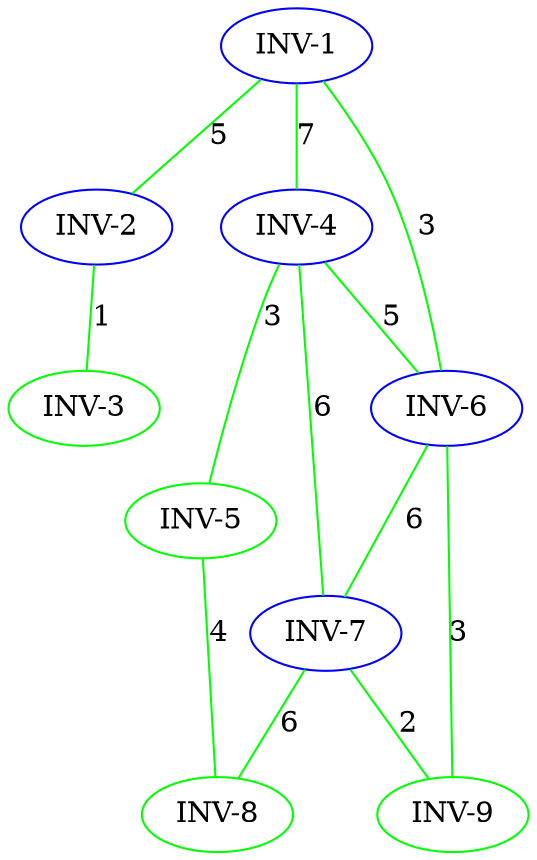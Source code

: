 strict graph G {
  1 [ color="blue" label="INV-1" ];
  2 [ color="blue" label="INV-2" ];
  3 [ color="green" label="INV-3" ];
  4 [ color="blue" label="INV-4" ];
  5 [ color="green" label="INV-5" ];
  6 [ color="blue" label="INV-6" ];
  7 [ color="blue" label="INV-7" ];
  8 [ color="green" label="INV-8" ];
  9 [ color="green" label="INV-9" ];
  1 -- 6 [ color="green" label="3" ];
  1 -- 2 [ color="green" label="5" ];
  1 -- 4 [ color="green" label="7" ];
  4 -- 7 [ color="green" label="6" ];
  4 -- 5 [ color="green" label="3" ];
  4 -- 6 [ color="green" label="5" ];
  5 -- 8 [ color="green" label="4" ];
  6 -- 9 [ color="green" label="3" ];
  6 -- 7 [ color="green" label="6" ];
  7 -- 8 [ color="green" label="6" ];
  7 -- 9 [ color="green" label="2" ];
  2 -- 3 [ color="green" label="1" ];
}
